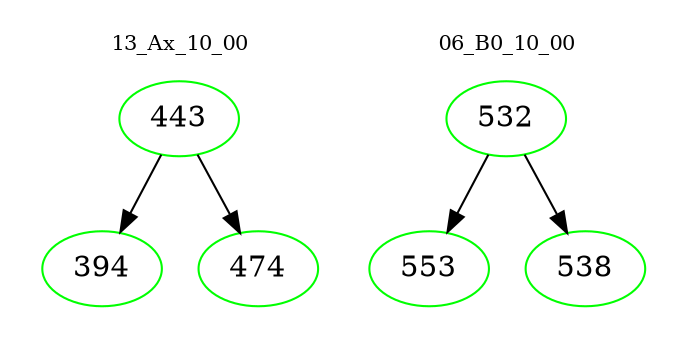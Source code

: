 digraph{
subgraph cluster_0 {
color = white
label = "13_Ax_10_00";
fontsize=10;
T0_443 [label="443", color="green"]
T0_443 -> T0_394 [color="black"]
T0_394 [label="394", color="green"]
T0_443 -> T0_474 [color="black"]
T0_474 [label="474", color="green"]
}
subgraph cluster_1 {
color = white
label = "06_B0_10_00";
fontsize=10;
T1_532 [label="532", color="green"]
T1_532 -> T1_553 [color="black"]
T1_553 [label="553", color="green"]
T1_532 -> T1_538 [color="black"]
T1_538 [label="538", color="green"]
}
}
